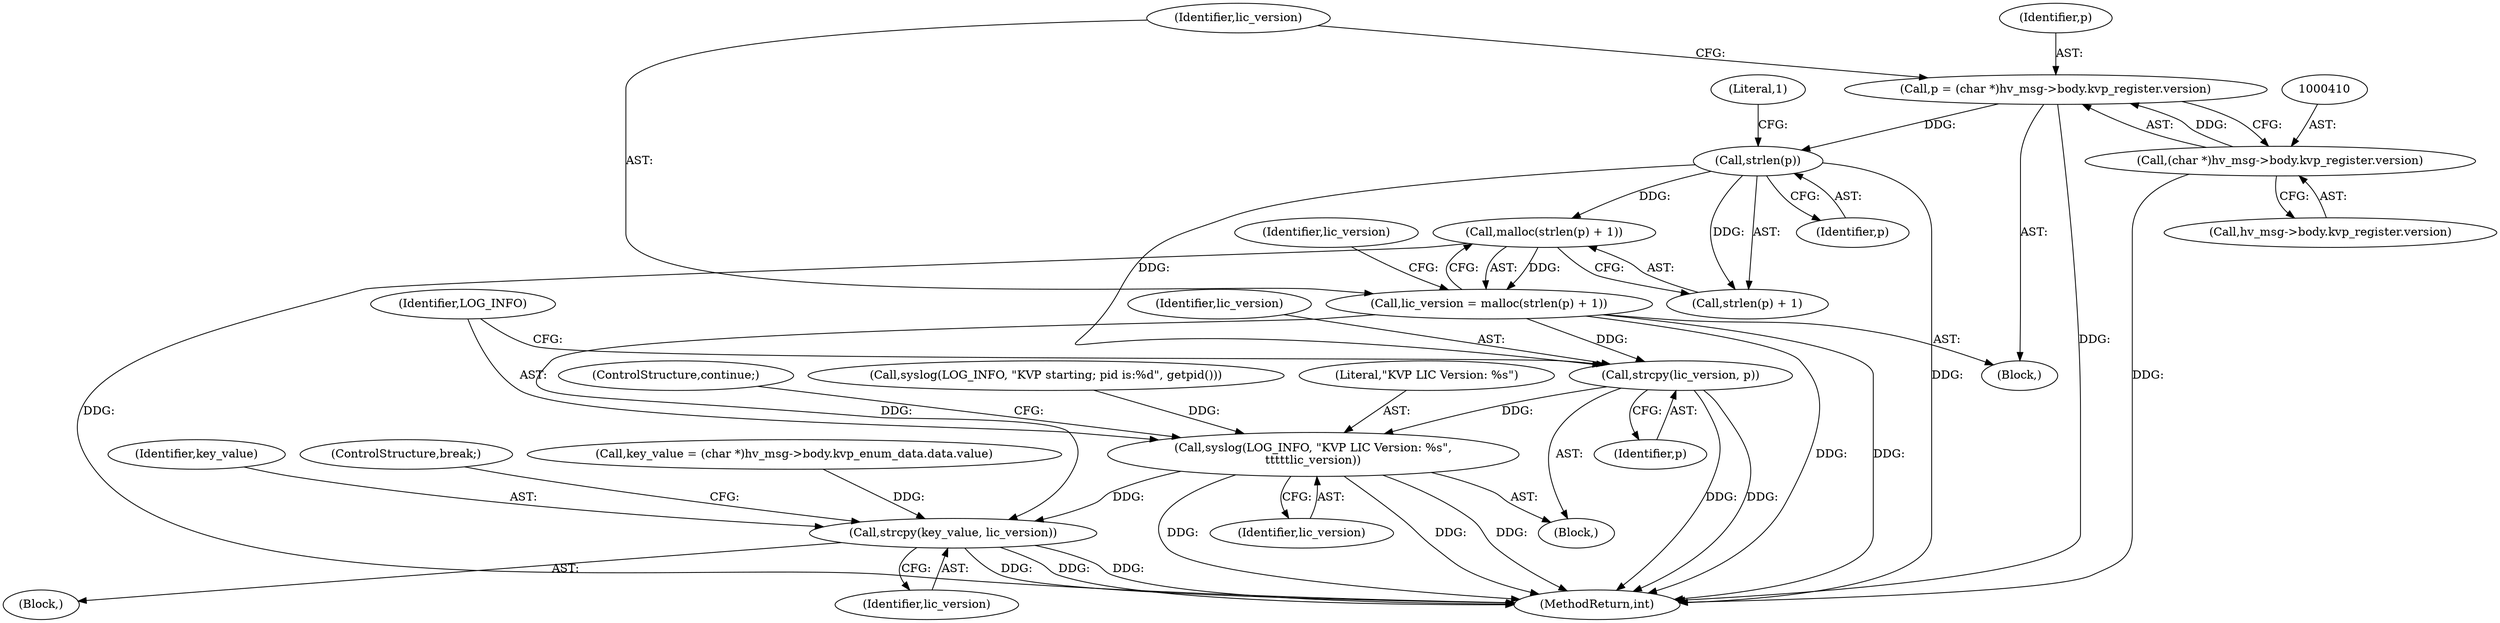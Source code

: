 digraph "0_linux_95a69adab9acfc3981c504737a2b6578e4d846ef@API" {
"1000420" [label="(Call,malloc(strlen(p) + 1))"];
"1000422" [label="(Call,strlen(p))"];
"1000407" [label="(Call,p = (char *)hv_msg->body.kvp_register.version)"];
"1000409" [label="(Call,(char *)hv_msg->body.kvp_register.version)"];
"1000418" [label="(Call,lic_version = malloc(strlen(p) + 1))"];
"1000428" [label="(Call,strcpy(lic_version, p))"];
"1000431" [label="(Call,syslog(LOG_INFO, \"KVP LIC Version: %s\",\n\t\t\t\t\tlic_version))"];
"1000753" [label="(Call,strcpy(key_value, lic_version))"];
"1000428" [label="(Call,strcpy(lic_version, p))"];
"1000431" [label="(Call,syslog(LOG_INFO, \"KVP LIC Version: %s\",\n\t\t\t\t\tlic_version))"];
"1000719" [label="(Call,key_value = (char *)hv_msg->body.kvp_enum_data.data.value)"];
"1000411" [label="(Call,hv_msg->body.kvp_register.version)"];
"1000418" [label="(Call,lic_version = malloc(strlen(p) + 1))"];
"1000434" [label="(Identifier,lic_version)"];
"1000430" [label="(Identifier,p)"];
"1000756" [label="(ControlStructure,break;)"];
"1000740" [label="(Block,)"];
"1000433" [label="(Literal,\"KVP LIC Version: %s\")"];
"1000429" [label="(Identifier,lic_version)"];
"1000424" [label="(Literal,1)"];
"1000754" [label="(Identifier,key_value)"];
"1000423" [label="(Identifier,p)"];
"1000407" [label="(Call,p = (char *)hv_msg->body.kvp_register.version)"];
"1000420" [label="(Call,malloc(strlen(p) + 1))"];
"1000419" [label="(Identifier,lic_version)"];
"1000755" [label="(Identifier,lic_version)"];
"1000403" [label="(Block,)"];
"1000753" [label="(Call,strcpy(key_value, lic_version))"];
"1000421" [label="(Call,strlen(p) + 1)"];
"1000426" [label="(Identifier,lic_version)"];
"1000876" [label="(MethodReturn,int)"];
"1000408" [label="(Identifier,p)"];
"1000432" [label="(Identifier,LOG_INFO)"];
"1000427" [label="(Block,)"];
"1000409" [label="(Call,(char *)hv_msg->body.kvp_register.version)"];
"1000440" [label="(ControlStructure,continue;)"];
"1000134" [label="(Call,syslog(LOG_INFO, \"KVP starting; pid is:%d\", getpid()))"];
"1000422" [label="(Call,strlen(p))"];
"1000420" -> "1000418"  [label="AST: "];
"1000420" -> "1000421"  [label="CFG: "];
"1000421" -> "1000420"  [label="AST: "];
"1000418" -> "1000420"  [label="CFG: "];
"1000420" -> "1000876"  [label="DDG: "];
"1000420" -> "1000418"  [label="DDG: "];
"1000422" -> "1000420"  [label="DDG: "];
"1000422" -> "1000421"  [label="AST: "];
"1000422" -> "1000423"  [label="CFG: "];
"1000423" -> "1000422"  [label="AST: "];
"1000424" -> "1000422"  [label="CFG: "];
"1000422" -> "1000876"  [label="DDG: "];
"1000422" -> "1000421"  [label="DDG: "];
"1000407" -> "1000422"  [label="DDG: "];
"1000422" -> "1000428"  [label="DDG: "];
"1000407" -> "1000403"  [label="AST: "];
"1000407" -> "1000409"  [label="CFG: "];
"1000408" -> "1000407"  [label="AST: "];
"1000409" -> "1000407"  [label="AST: "];
"1000419" -> "1000407"  [label="CFG: "];
"1000407" -> "1000876"  [label="DDG: "];
"1000409" -> "1000407"  [label="DDG: "];
"1000409" -> "1000411"  [label="CFG: "];
"1000410" -> "1000409"  [label="AST: "];
"1000411" -> "1000409"  [label="AST: "];
"1000409" -> "1000876"  [label="DDG: "];
"1000418" -> "1000403"  [label="AST: "];
"1000419" -> "1000418"  [label="AST: "];
"1000426" -> "1000418"  [label="CFG: "];
"1000418" -> "1000876"  [label="DDG: "];
"1000418" -> "1000876"  [label="DDG: "];
"1000418" -> "1000428"  [label="DDG: "];
"1000418" -> "1000753"  [label="DDG: "];
"1000428" -> "1000427"  [label="AST: "];
"1000428" -> "1000430"  [label="CFG: "];
"1000429" -> "1000428"  [label="AST: "];
"1000430" -> "1000428"  [label="AST: "];
"1000432" -> "1000428"  [label="CFG: "];
"1000428" -> "1000876"  [label="DDG: "];
"1000428" -> "1000876"  [label="DDG: "];
"1000428" -> "1000431"  [label="DDG: "];
"1000431" -> "1000427"  [label="AST: "];
"1000431" -> "1000434"  [label="CFG: "];
"1000432" -> "1000431"  [label="AST: "];
"1000433" -> "1000431"  [label="AST: "];
"1000434" -> "1000431"  [label="AST: "];
"1000440" -> "1000431"  [label="CFG: "];
"1000431" -> "1000876"  [label="DDG: "];
"1000431" -> "1000876"  [label="DDG: "];
"1000431" -> "1000876"  [label="DDG: "];
"1000134" -> "1000431"  [label="DDG: "];
"1000431" -> "1000753"  [label="DDG: "];
"1000753" -> "1000740"  [label="AST: "];
"1000753" -> "1000755"  [label="CFG: "];
"1000754" -> "1000753"  [label="AST: "];
"1000755" -> "1000753"  [label="AST: "];
"1000756" -> "1000753"  [label="CFG: "];
"1000753" -> "1000876"  [label="DDG: "];
"1000753" -> "1000876"  [label="DDG: "];
"1000753" -> "1000876"  [label="DDG: "];
"1000719" -> "1000753"  [label="DDG: "];
}
